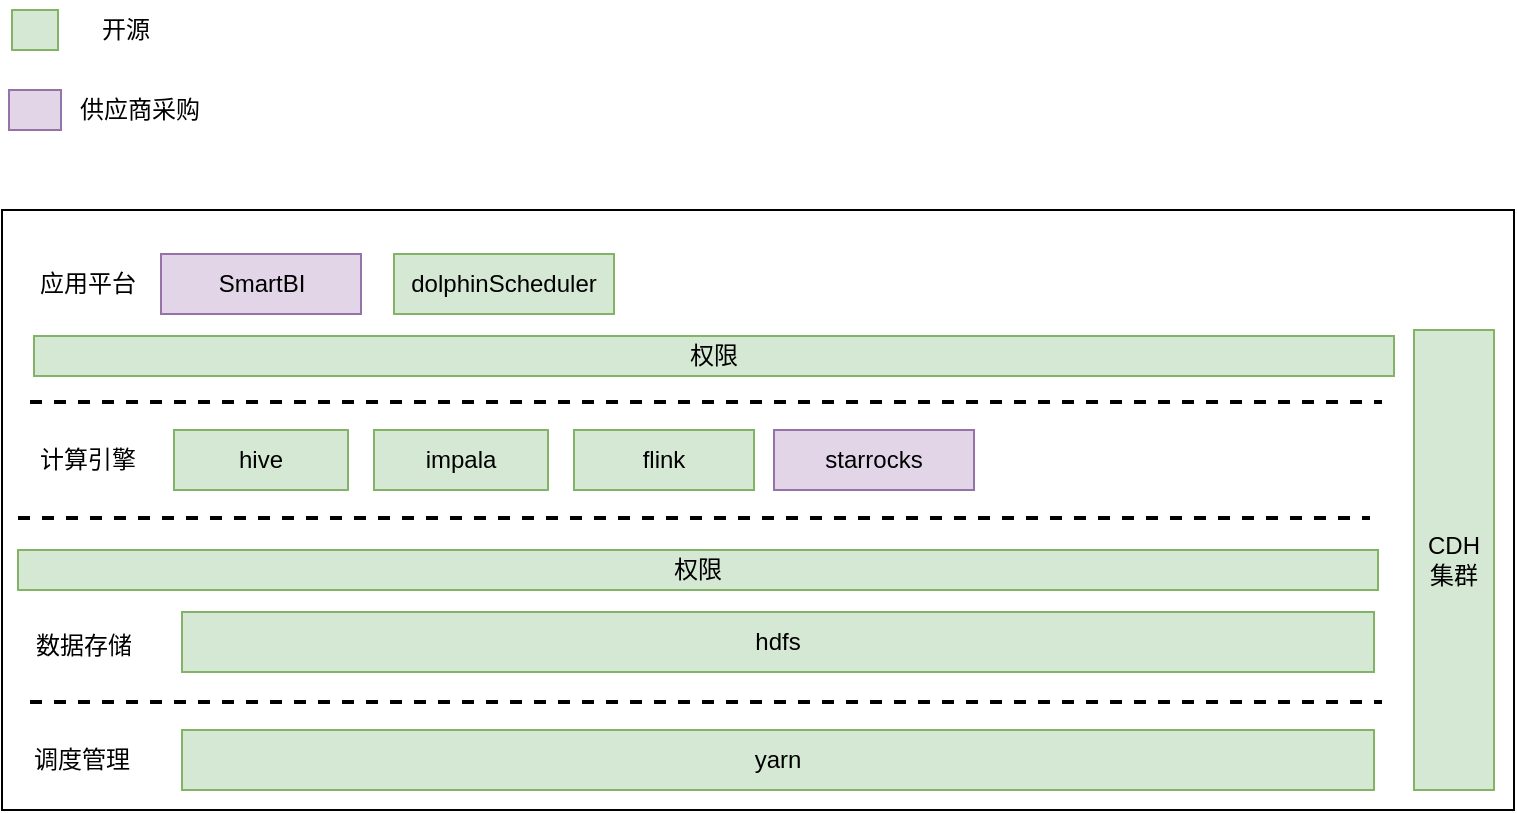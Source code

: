 <mxfile version="20.0.1" type="github">
  <diagram id="Stx5JAX-qdgsyUQvtUhM" name="Page-1">
    <mxGraphModel dx="937" dy="465" grid="1" gridSize="10" guides="1" tooltips="1" connect="1" arrows="1" fold="1" page="1" pageScale="1" pageWidth="827" pageHeight="1169" math="0" shadow="0">
      <root>
        <mxCell id="0" />
        <mxCell id="1" parent="0" />
        <mxCell id="71bsQ3fBOGq2dIkgES-w-4" value="" style="verticalLabelPosition=bottom;verticalAlign=top;html=1;shape=mxgraph.basic.rect;fillColor2=none;strokeWidth=1;size=20;indent=5;" parent="1" vertex="1">
          <mxGeometry x="54" y="250" width="756" height="300" as="geometry" />
        </mxCell>
        <mxCell id="71bsQ3fBOGq2dIkgES-w-7" value="调度管理" style="text;html=1;strokeColor=none;fillColor=none;align=center;verticalAlign=middle;whiteSpace=wrap;rounded=0;" parent="1" vertex="1">
          <mxGeometry x="64" y="510" width="60" height="30" as="geometry" />
        </mxCell>
        <mxCell id="71bsQ3fBOGq2dIkgES-w-10" value="数据存储" style="text;html=1;strokeColor=none;fillColor=none;align=center;verticalAlign=middle;whiteSpace=wrap;rounded=0;" parent="1" vertex="1">
          <mxGeometry x="65" y="453" width="60" height="30" as="geometry" />
        </mxCell>
        <mxCell id="71bsQ3fBOGq2dIkgES-w-15" value="" style="line;strokeWidth=2;html=1;dashed=1;" parent="1" vertex="1">
          <mxGeometry x="68" y="491" width="676" height="10" as="geometry" />
        </mxCell>
        <mxCell id="71bsQ3fBOGq2dIkgES-w-17" value="" style="line;strokeWidth=2;html=1;dashed=1;" parent="1" vertex="1">
          <mxGeometry x="62" y="399" width="676" height="10" as="geometry" />
        </mxCell>
        <mxCell id="71bsQ3fBOGq2dIkgES-w-18" value="计算引擎" style="text;html=1;strokeColor=none;fillColor=none;align=center;verticalAlign=middle;whiteSpace=wrap;rounded=0;" parent="1" vertex="1">
          <mxGeometry x="67" y="360" width="60" height="30" as="geometry" />
        </mxCell>
        <mxCell id="71bsQ3fBOGq2dIkgES-w-27" value="hive" style="rounded=0;whiteSpace=wrap;html=1;fillColor=#d5e8d4;strokeColor=#82b366;" parent="1" vertex="1">
          <mxGeometry x="140" y="360" width="87" height="30" as="geometry" />
        </mxCell>
        <mxCell id="71bsQ3fBOGq2dIkgES-w-28" value="flink" style="rounded=0;whiteSpace=wrap;html=1;fillColor=#d5e8d4;strokeColor=#82b366;" parent="1" vertex="1">
          <mxGeometry x="340" y="360" width="90" height="30" as="geometry" />
        </mxCell>
        <mxCell id="71bsQ3fBOGq2dIkgES-w-32" value="" style="line;strokeWidth=2;html=1;dashed=1;" parent="1" vertex="1">
          <mxGeometry x="68" y="341" width="676" height="10" as="geometry" />
        </mxCell>
        <mxCell id="71bsQ3fBOGq2dIkgES-w-40" value="应用平台" style="text;html=1;strokeColor=none;fillColor=none;align=center;verticalAlign=middle;whiteSpace=wrap;rounded=0;" parent="1" vertex="1">
          <mxGeometry x="67" y="272" width="60" height="30" as="geometry" />
        </mxCell>
        <mxCell id="dX7mE__AFyakDy_ju7Y1-2" value="CDH&lt;br&gt;集群" style="rounded=0;whiteSpace=wrap;html=1;fillColor=#d5e8d4;strokeColor=#82b366;" parent="1" vertex="1">
          <mxGeometry x="760" y="310" width="40" height="230" as="geometry" />
        </mxCell>
        <mxCell id="dX7mE__AFyakDy_ju7Y1-4" value="权限" style="rounded=0;whiteSpace=wrap;html=1;fillColor=#d5e8d4;strokeColor=#82b366;" parent="1" vertex="1">
          <mxGeometry x="70" y="313" width="680" height="20" as="geometry" />
        </mxCell>
        <mxCell id="dX7mE__AFyakDy_ju7Y1-5" value="权限" style="rounded=0;whiteSpace=wrap;html=1;fillColor=#d5e8d4;strokeColor=#82b366;" parent="1" vertex="1">
          <mxGeometry x="62" y="420" width="680" height="20" as="geometry" />
        </mxCell>
        <mxCell id="2WgDr4XJ2Vin9T-NBg1W-1" value="hdfs" style="rounded=0;whiteSpace=wrap;html=1;fillColor=#d5e8d4;strokeColor=#82b366;" parent="1" vertex="1">
          <mxGeometry x="144" y="451" width="596" height="30" as="geometry" />
        </mxCell>
        <mxCell id="_qUXB8ljSRvc9fDxW8by-1" value="yarn" style="rounded=0;whiteSpace=wrap;html=1;fillColor=#d5e8d4;strokeColor=#82b366;" parent="1" vertex="1">
          <mxGeometry x="144" y="510" width="596" height="30" as="geometry" />
        </mxCell>
        <mxCell id="FvGHZjvooX095oFdFVIx-2" value="impala" style="rounded=0;whiteSpace=wrap;html=1;fillColor=#d5e8d4;strokeColor=#82b366;" vertex="1" parent="1">
          <mxGeometry x="240" y="360" width="87" height="30" as="geometry" />
        </mxCell>
        <mxCell id="FvGHZjvooX095oFdFVIx-3" value="" style="rounded=0;whiteSpace=wrap;html=1;fillColor=#d5e8d4;strokeColor=#82b366;" vertex="1" parent="1">
          <mxGeometry x="59" y="150" width="23" height="20" as="geometry" />
        </mxCell>
        <mxCell id="FvGHZjvooX095oFdFVIx-4" value="开源" style="text;html=1;strokeColor=none;fillColor=none;align=center;verticalAlign=middle;whiteSpace=wrap;rounded=0;" vertex="1" parent="1">
          <mxGeometry x="86" y="145" width="60" height="30" as="geometry" />
        </mxCell>
        <mxCell id="FvGHZjvooX095oFdFVIx-5" value="" style="rounded=0;whiteSpace=wrap;html=1;fillColor=#e1d5e7;strokeColor=#9673a6;" vertex="1" parent="1">
          <mxGeometry x="57.5" y="190" width="26" height="20" as="geometry" />
        </mxCell>
        <mxCell id="FvGHZjvooX095oFdFVIx-8" value="供应商采购" style="text;html=1;strokeColor=none;fillColor=none;align=center;verticalAlign=middle;whiteSpace=wrap;rounded=0;" vertex="1" parent="1">
          <mxGeometry x="86" y="185" width="74" height="30" as="geometry" />
        </mxCell>
        <mxCell id="FvGHZjvooX095oFdFVIx-9" value="starrocks" style="rounded=0;whiteSpace=wrap;html=1;fillColor=#e1d5e7;strokeColor=#9673a6;" vertex="1" parent="1">
          <mxGeometry x="440" y="360" width="100" height="30" as="geometry" />
        </mxCell>
        <mxCell id="FvGHZjvooX095oFdFVIx-10" value="dolphinScheduler" style="rounded=0;whiteSpace=wrap;html=1;fillColor=#d5e8d4;strokeColor=#82b366;" vertex="1" parent="1">
          <mxGeometry x="250" y="272" width="110" height="30" as="geometry" />
        </mxCell>
        <mxCell id="FvGHZjvooX095oFdFVIx-12" value="SmartBI" style="rounded=0;whiteSpace=wrap;html=1;fillColor=#e1d5e7;strokeColor=#9673a6;" vertex="1" parent="1">
          <mxGeometry x="133.5" y="272" width="100" height="30" as="geometry" />
        </mxCell>
      </root>
    </mxGraphModel>
  </diagram>
</mxfile>
